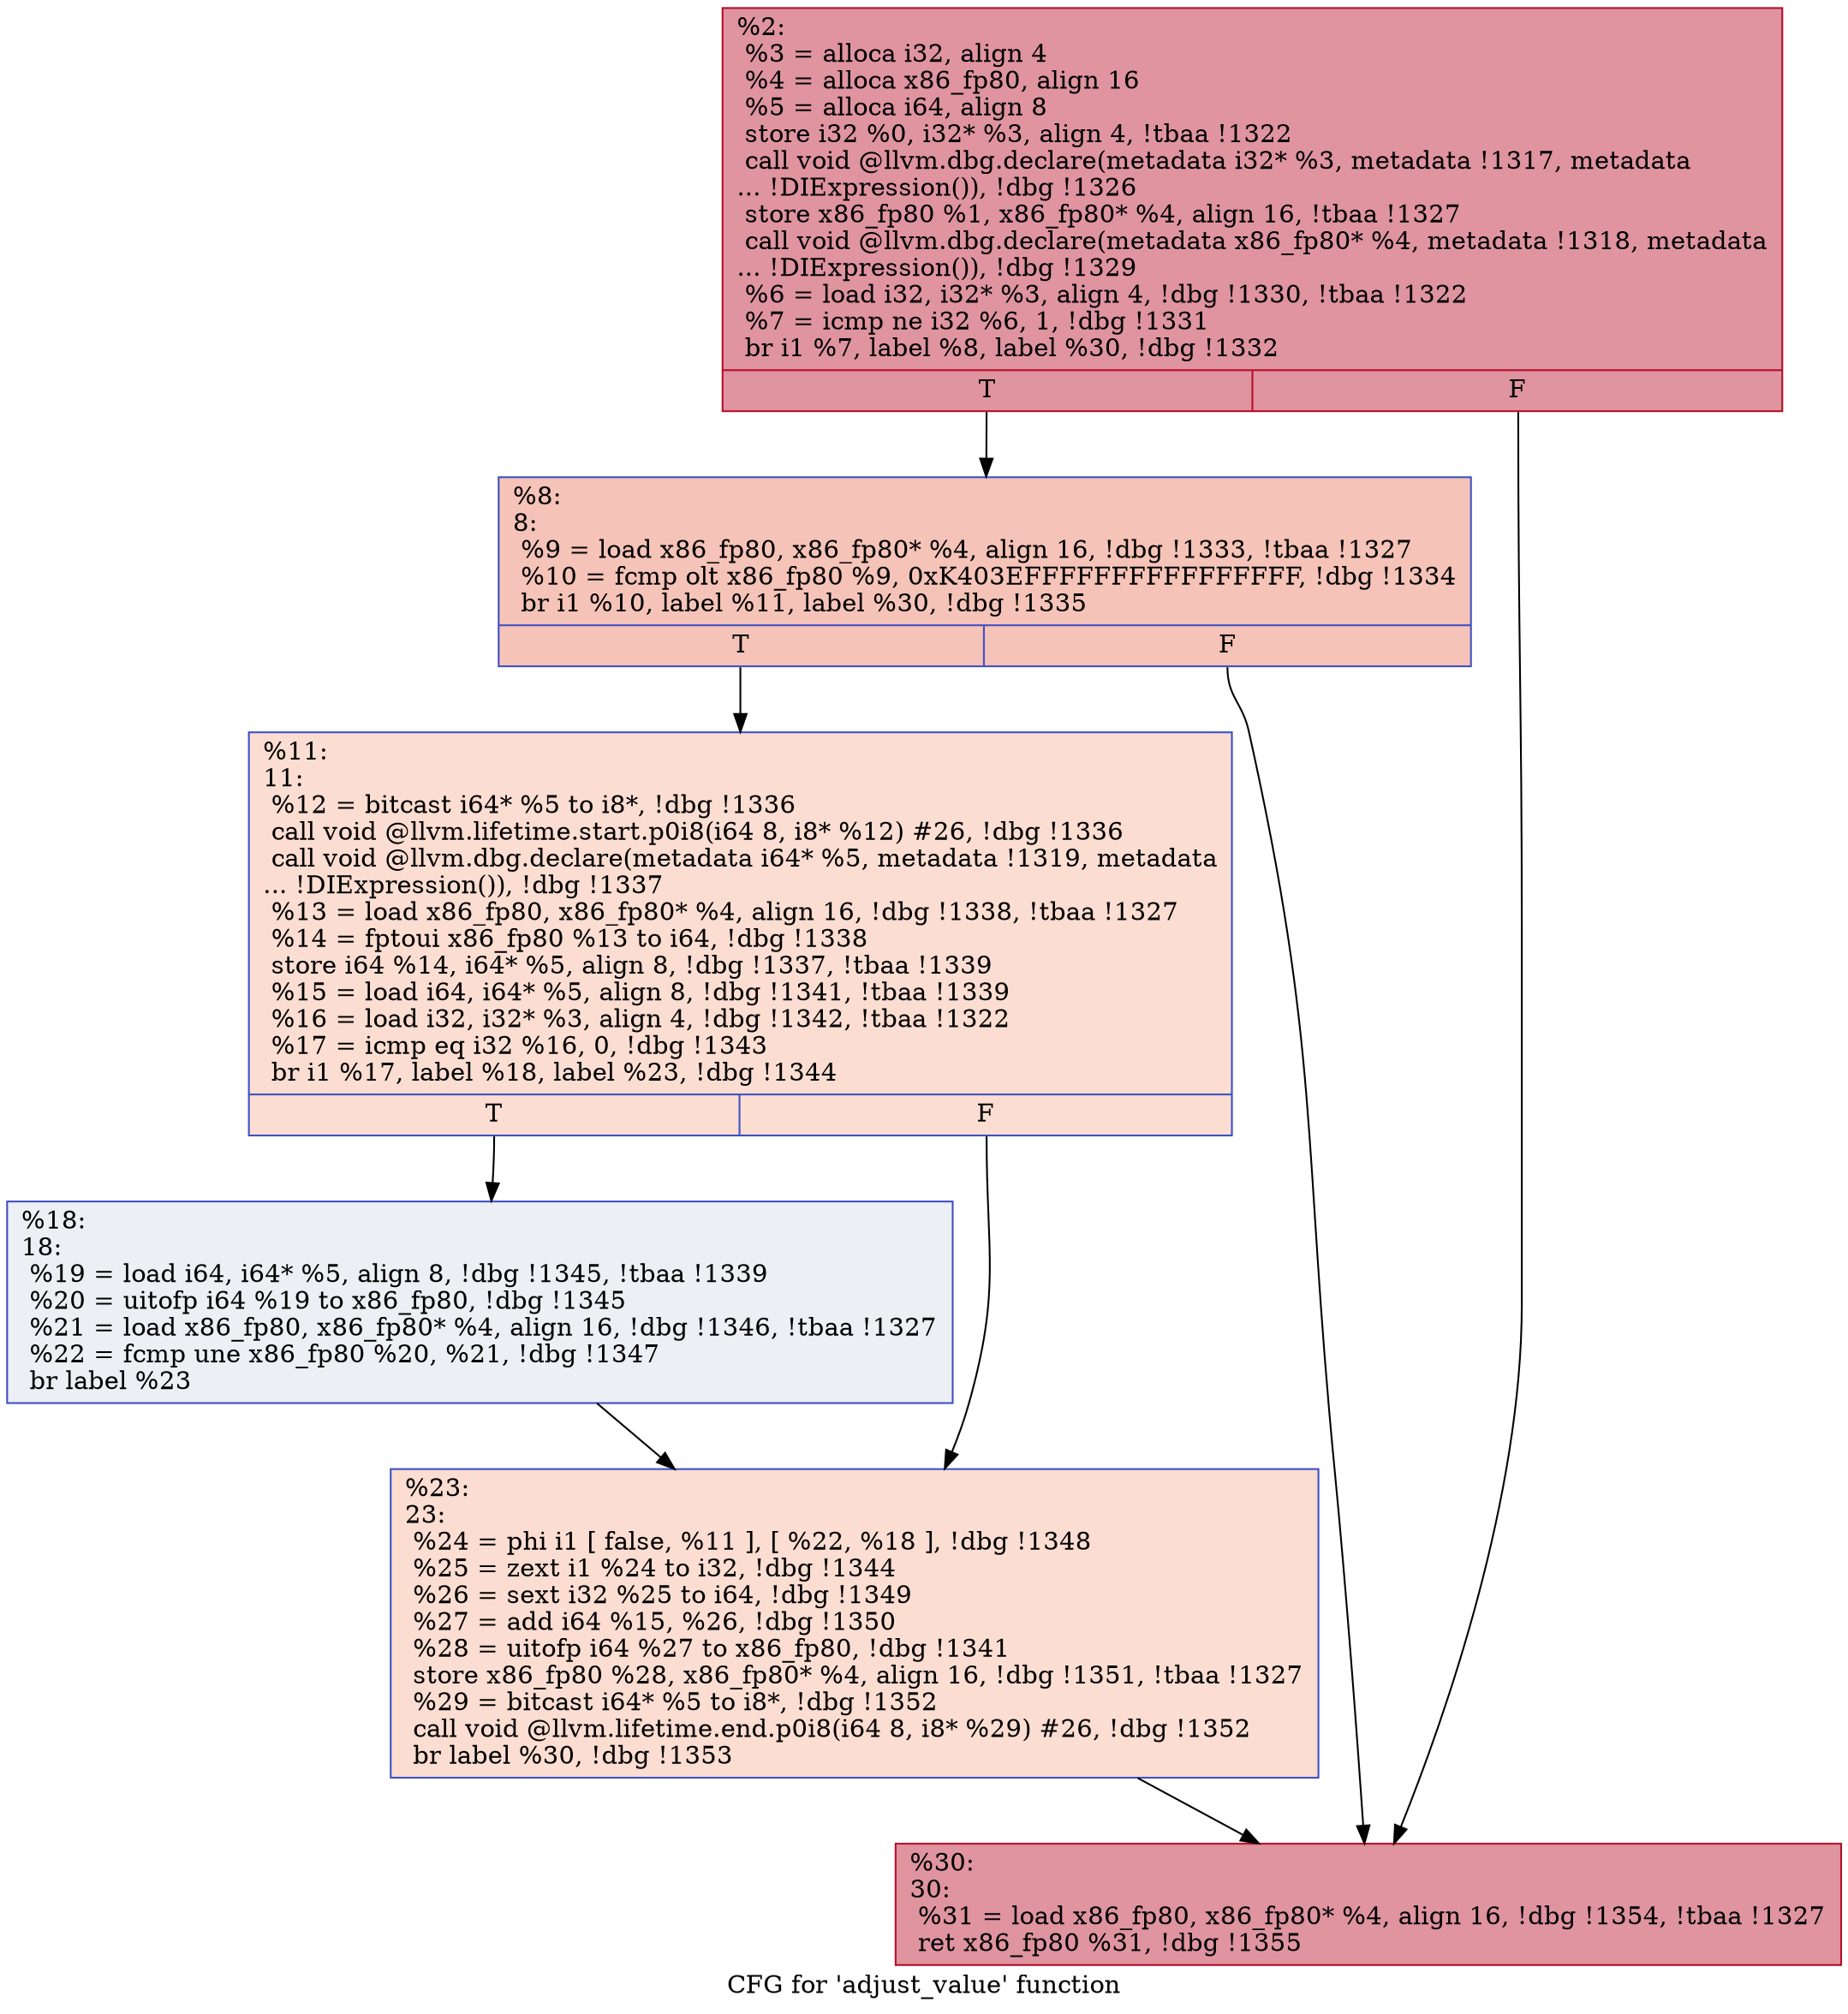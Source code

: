 digraph "CFG for 'adjust_value' function" {
	label="CFG for 'adjust_value' function";

	Node0x1056020 [shape=record,color="#b70d28ff", style=filled, fillcolor="#b70d2870",label="{%2:\l  %3 = alloca i32, align 4\l  %4 = alloca x86_fp80, align 16\l  %5 = alloca i64, align 8\l  store i32 %0, i32* %3, align 4, !tbaa !1322\l  call void @llvm.dbg.declare(metadata i32* %3, metadata !1317, metadata\l... !DIExpression()), !dbg !1326\l  store x86_fp80 %1, x86_fp80* %4, align 16, !tbaa !1327\l  call void @llvm.dbg.declare(metadata x86_fp80* %4, metadata !1318, metadata\l... !DIExpression()), !dbg !1329\l  %6 = load i32, i32* %3, align 4, !dbg !1330, !tbaa !1322\l  %7 = icmp ne i32 %6, 1, !dbg !1331\l  br i1 %7, label %8, label %30, !dbg !1332\l|{<s0>T|<s1>F}}"];
	Node0x1056020:s0 -> Node0x10560b0;
	Node0x1056020:s1 -> Node0x10561f0;
	Node0x10560b0 [shape=record,color="#3d50c3ff", style=filled, fillcolor="#e8765c70",label="{%8:\l8:                                                \l  %9 = load x86_fp80, x86_fp80* %4, align 16, !dbg !1333, !tbaa !1327\l  %10 = fcmp olt x86_fp80 %9, 0xK403EFFFFFFFFFFFFFFFF, !dbg !1334\l  br i1 %10, label %11, label %30, !dbg !1335\l|{<s0>T|<s1>F}}"];
	Node0x10560b0:s0 -> Node0x1056100;
	Node0x10560b0:s1 -> Node0x10561f0;
	Node0x1056100 [shape=record,color="#3d50c3ff", style=filled, fillcolor="#f7b39670",label="{%11:\l11:                                               \l  %12 = bitcast i64* %5 to i8*, !dbg !1336\l  call void @llvm.lifetime.start.p0i8(i64 8, i8* %12) #26, !dbg !1336\l  call void @llvm.dbg.declare(metadata i64* %5, metadata !1319, metadata\l... !DIExpression()), !dbg !1337\l  %13 = load x86_fp80, x86_fp80* %4, align 16, !dbg !1338, !tbaa !1327\l  %14 = fptoui x86_fp80 %13 to i64, !dbg !1338\l  store i64 %14, i64* %5, align 8, !dbg !1337, !tbaa !1339\l  %15 = load i64, i64* %5, align 8, !dbg !1341, !tbaa !1339\l  %16 = load i32, i32* %3, align 4, !dbg !1342, !tbaa !1322\l  %17 = icmp eq i32 %16, 0, !dbg !1343\l  br i1 %17, label %18, label %23, !dbg !1344\l|{<s0>T|<s1>F}}"];
	Node0x1056100:s0 -> Node0x1056150;
	Node0x1056100:s1 -> Node0x10561a0;
	Node0x1056150 [shape=record,color="#3d50c3ff", style=filled, fillcolor="#d4dbe670",label="{%18:\l18:                                               \l  %19 = load i64, i64* %5, align 8, !dbg !1345, !tbaa !1339\l  %20 = uitofp i64 %19 to x86_fp80, !dbg !1345\l  %21 = load x86_fp80, x86_fp80* %4, align 16, !dbg !1346, !tbaa !1327\l  %22 = fcmp une x86_fp80 %20, %21, !dbg !1347\l  br label %23\l}"];
	Node0x1056150 -> Node0x10561a0;
	Node0x10561a0 [shape=record,color="#3d50c3ff", style=filled, fillcolor="#f7b39670",label="{%23:\l23:                                               \l  %24 = phi i1 [ false, %11 ], [ %22, %18 ], !dbg !1348\l  %25 = zext i1 %24 to i32, !dbg !1344\l  %26 = sext i32 %25 to i64, !dbg !1349\l  %27 = add i64 %15, %26, !dbg !1350\l  %28 = uitofp i64 %27 to x86_fp80, !dbg !1341\l  store x86_fp80 %28, x86_fp80* %4, align 16, !dbg !1351, !tbaa !1327\l  %29 = bitcast i64* %5 to i8*, !dbg !1352\l  call void @llvm.lifetime.end.p0i8(i64 8, i8* %29) #26, !dbg !1352\l  br label %30, !dbg !1353\l}"];
	Node0x10561a0 -> Node0x10561f0;
	Node0x10561f0 [shape=record,color="#b70d28ff", style=filled, fillcolor="#b70d2870",label="{%30:\l30:                                               \l  %31 = load x86_fp80, x86_fp80* %4, align 16, !dbg !1354, !tbaa !1327\l  ret x86_fp80 %31, !dbg !1355\l}"];
}
